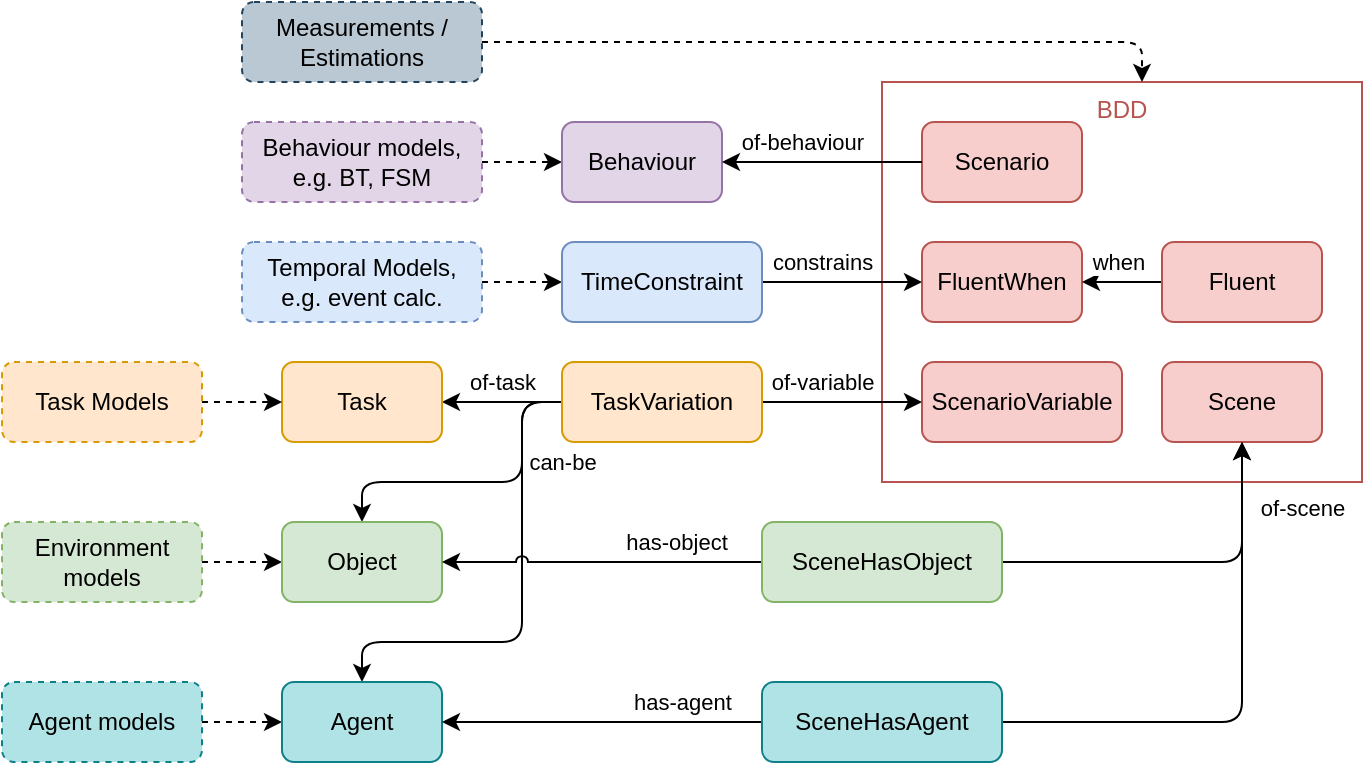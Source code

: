 <mxfile version="23.0.2" type="device" pages="2">
  <diagram id="p_zGHNTugTSliSubGh5X" name="overall scope">
    <mxGraphModel dx="1185" dy="694" grid="1" gridSize="10" guides="1" tooltips="1" connect="1" arrows="1" fold="1" page="1" pageScale="1" pageWidth="1100" pageHeight="850" math="0" shadow="0">
      <root>
        <mxCell id="0" />
        <mxCell id="1" parent="0" />
        <mxCell id="dDzz50FoxesivXZXd110-4" value="BDD" style="rounded=0;whiteSpace=wrap;html=1;fillColor=none;container=1;collapsible=0;recursiveResize=0;verticalAlign=top;strokeColor=#b85450;fontColor=#B85450;horizontal=1;" parent="1" vertex="1">
          <mxGeometry x="580" y="200" width="240" height="200" as="geometry" />
        </mxCell>
        <mxCell id="b4ui4PCn0cztKHts1oek-1" value="Scenario" style="rounded=1;whiteSpace=wrap;html=1;fillColor=#f8cecc;strokeColor=#b85450;" parent="dDzz50FoxesivXZXd110-4" vertex="1">
          <mxGeometry x="20" y="20" width="80" height="40" as="geometry" />
        </mxCell>
        <mxCell id="1yH8UUPOYezlWXMCjbKB-1" value="FluentWhen" style="rounded=1;whiteSpace=wrap;html=1;fillColor=#f8cecc;strokeColor=#b85450;" parent="dDzz50FoxesivXZXd110-4" vertex="1">
          <mxGeometry x="20" y="80" width="80" height="40" as="geometry" />
        </mxCell>
        <mxCell id="1yH8UUPOYezlWXMCjbKB-2" value="ScenarioVariable" style="rounded=1;whiteSpace=wrap;html=1;fillColor=#f8cecc;strokeColor=#b85450;" parent="dDzz50FoxesivXZXd110-4" vertex="1">
          <mxGeometry x="20" y="140" width="100" height="40" as="geometry" />
        </mxCell>
        <mxCell id="1yH8UUPOYezlWXMCjbKB-6" value="when" style="edgeStyle=orthogonalEdgeStyle;shape=connector;rounded=1;orthogonalLoop=1;jettySize=auto;html=1;labelBackgroundColor=default;strokeColor=default;align=center;verticalAlign=middle;fontFamily=Helvetica;fontSize=11;fontColor=default;endArrow=classic;" parent="dDzz50FoxesivXZXd110-4" source="1yH8UUPOYezlWXMCjbKB-4" target="1yH8UUPOYezlWXMCjbKB-1" edge="1">
          <mxGeometry x="0.111" y="-10" relative="1" as="geometry">
            <Array as="points">
              <mxPoint x="180" y="100" />
            </Array>
            <mxPoint as="offset" />
          </mxGeometry>
        </mxCell>
        <mxCell id="1yH8UUPOYezlWXMCjbKB-4" value="Fluent" style="rounded=1;whiteSpace=wrap;html=1;fillColor=#f8cecc;strokeColor=#b85450;" parent="dDzz50FoxesivXZXd110-4" vertex="1">
          <mxGeometry x="140" y="80" width="80" height="40" as="geometry" />
        </mxCell>
        <mxCell id="IIXRxhActQXmxm6U7Fvr-3" value="clause-of" style="edgeStyle=orthogonalEdgeStyle;shape=connector;rounded=1;orthogonalLoop=1;jettySize=auto;html=1;labelBackgroundColor=default;strokeColor=default;align=center;verticalAlign=middle;fontFamily=Helvetica;fontSize=11;fontColor=default;endArrow=classic;" parent="dDzz50FoxesivXZXd110-4" edge="1">
          <mxGeometry relative="1" as="geometry">
            <mxPoint x="240" y="40" as="targetPoint" />
          </mxGeometry>
        </mxCell>
        <mxCell id="IIXRxhActQXmxm6U7Fvr-12" value="Scene" style="rounded=1;whiteSpace=wrap;html=1;fillColor=#f8cecc;strokeColor=#b85450;" parent="dDzz50FoxesivXZXd110-4" vertex="1">
          <mxGeometry x="140" y="140" width="80" height="40" as="geometry" />
        </mxCell>
        <mxCell id="PzUlNUA64pzeGu2UEbYv-1" value="" style="edgeStyle=orthogonalEdgeStyle;shape=connector;rounded=1;orthogonalLoop=1;jettySize=auto;html=1;labelBackgroundColor=default;strokeColor=default;align=center;verticalAlign=middle;fontFamily=Helvetica;fontSize=11;fontColor=default;endArrow=classic;dashed=1;" parent="1" source="pKwLASC1vTk8437wElqo-2" target="dDzz50FoxesivXZXd110-4" edge="1">
          <mxGeometry x="-0.027" y="10" relative="1" as="geometry">
            <mxPoint x="630" y="160" as="targetPoint" />
            <Array as="points">
              <mxPoint x="710" y="180" />
            </Array>
            <mxPoint as="offset" />
          </mxGeometry>
        </mxCell>
        <mxCell id="IIXRxhActQXmxm6U7Fvr-7" value="of-variable" style="edgeStyle=orthogonalEdgeStyle;shape=connector;rounded=1;orthogonalLoop=1;jettySize=auto;html=1;labelBackgroundColor=default;strokeColor=default;align=center;verticalAlign=middle;fontFamily=Helvetica;fontSize=11;fontColor=default;endArrow=classic;" parent="1" source="XXgaYoAHlRMfh2l7Szbj-1" target="1yH8UUPOYezlWXMCjbKB-2" edge="1">
          <mxGeometry x="-0.25" y="10" relative="1" as="geometry">
            <mxPoint as="offset" />
          </mxGeometry>
        </mxCell>
        <mxCell id="IIXRxhActQXmxm6U7Fvr-10" value="of-task" style="edgeStyle=orthogonalEdgeStyle;shape=connector;rounded=1;orthogonalLoop=1;jettySize=auto;html=1;labelBackgroundColor=default;strokeColor=default;align=center;verticalAlign=middle;fontFamily=Helvetica;fontSize=11;fontColor=default;endArrow=classic;" parent="1" source="XXgaYoAHlRMfh2l7Szbj-1" target="1yH8UUPOYezlWXMCjbKB-7" edge="1">
          <mxGeometry y="-10" relative="1" as="geometry">
            <Array as="points">
              <mxPoint x="390" y="360" />
              <mxPoint x="390" y="360" />
            </Array>
            <mxPoint as="offset" />
          </mxGeometry>
        </mxCell>
        <mxCell id="IIXRxhActQXmxm6U7Fvr-16" value="can-be" style="edgeStyle=orthogonalEdgeStyle;shape=connector;rounded=1;orthogonalLoop=1;jettySize=auto;html=1;labelBackgroundColor=default;strokeColor=default;align=center;verticalAlign=middle;fontFamily=Helvetica;fontSize=11;fontColor=default;endArrow=classic;" parent="1" source="XXgaYoAHlRMfh2l7Szbj-1" target="IIXRxhActQXmxm6U7Fvr-14" edge="1">
          <mxGeometry x="-0.375" y="20" relative="1" as="geometry">
            <Array as="points">
              <mxPoint x="400" y="360" />
              <mxPoint x="400" y="400" />
            </Array>
            <mxPoint as="offset" />
          </mxGeometry>
        </mxCell>
        <mxCell id="IIXRxhActQXmxm6U7Fvr-20" style="edgeStyle=orthogonalEdgeStyle;shape=connector;rounded=1;orthogonalLoop=1;jettySize=auto;html=1;labelBackgroundColor=default;strokeColor=default;align=center;verticalAlign=middle;fontFamily=Helvetica;fontSize=11;fontColor=default;endArrow=classic;" parent="1" source="XXgaYoAHlRMfh2l7Szbj-1" target="IIXRxhActQXmxm6U7Fvr-18" edge="1">
          <mxGeometry relative="1" as="geometry">
            <Array as="points">
              <mxPoint x="400" y="360" />
              <mxPoint x="400" y="480" />
              <mxPoint x="320" y="480" />
            </Array>
          </mxGeometry>
        </mxCell>
        <mxCell id="XXgaYoAHlRMfh2l7Szbj-1" value="TaskVariation" style="rounded=1;whiteSpace=wrap;html=1;fillColor=#ffe6cc;strokeColor=#d79b00;" parent="1" vertex="1">
          <mxGeometry x="420" y="340" width="100" height="40" as="geometry" />
        </mxCell>
        <mxCell id="IIXRxhActQXmxm6U7Fvr-15" style="edgeStyle=orthogonalEdgeStyle;shape=connector;rounded=1;orthogonalLoop=1;jettySize=auto;html=1;labelBackgroundColor=default;strokeColor=default;align=center;verticalAlign=middle;fontFamily=Helvetica;fontSize=11;fontColor=default;endArrow=classic;dashed=1;" parent="1" source="dDzz50FoxesivXZXd110-8" target="IIXRxhActQXmxm6U7Fvr-14" edge="1">
          <mxGeometry relative="1" as="geometry" />
        </mxCell>
        <mxCell id="dDzz50FoxesivXZXd110-8" value="Environment models" style="rounded=1;whiteSpace=wrap;html=1;fillColor=#d5e8d4;strokeColor=#82b366;dashed=1;" parent="1" vertex="1">
          <mxGeometry x="140" y="420" width="100" height="40" as="geometry" />
        </mxCell>
        <mxCell id="pKwLASC1vTk8437wElqo-2" value="Measurements / Estimations" style="rounded=1;whiteSpace=wrap;html=1;fillColor=#bac8d3;strokeColor=#23445d;dashed=1;" parent="1" vertex="1">
          <mxGeometry x="260" y="160" width="120" height="40" as="geometry" />
        </mxCell>
        <mxCell id="1yH8UUPOYezlWXMCjbKB-8" style="edgeStyle=orthogonalEdgeStyle;shape=connector;rounded=1;orthogonalLoop=1;jettySize=auto;html=1;labelBackgroundColor=default;strokeColor=default;align=center;verticalAlign=middle;fontFamily=Helvetica;fontSize=11;fontColor=default;endArrow=classic;dashed=1;" parent="1" source="pKwLASC1vTk8437wElqo-1" target="PzUlNUA64pzeGu2UEbYv-2" edge="1">
          <mxGeometry relative="1" as="geometry" />
        </mxCell>
        <mxCell id="pKwLASC1vTk8437wElqo-1" value="Behaviour models, e.g. BT, FSM" style="rounded=1;whiteSpace=wrap;html=1;fillColor=#e1d5e7;strokeColor=#9673a6;dashed=1;" parent="1" vertex="1">
          <mxGeometry x="260" y="220" width="120" height="40" as="geometry" />
        </mxCell>
        <mxCell id="IIXRxhActQXmxm6U7Fvr-6" style="edgeStyle=orthogonalEdgeStyle;shape=connector;rounded=1;orthogonalLoop=1;jettySize=auto;html=1;labelBackgroundColor=default;strokeColor=default;align=center;verticalAlign=middle;fontFamily=Helvetica;fontSize=11;fontColor=default;endArrow=classic;dashed=1;" parent="1" source="dDzz50FoxesivXZXd110-1" target="IIXRxhActQXmxm6U7Fvr-4" edge="1">
          <mxGeometry relative="1" as="geometry" />
        </mxCell>
        <mxCell id="dDzz50FoxesivXZXd110-1" value="Temporal Models, e.g. event calc." style="rounded=1;whiteSpace=wrap;html=1;fillColor=#dae8fc;strokeColor=#6c8ebf;dashed=1;" parent="1" vertex="1">
          <mxGeometry x="260" y="280" width="120" height="40" as="geometry" />
        </mxCell>
        <mxCell id="PzUlNUA64pzeGu2UEbYv-2" value="Behaviour" style="rounded=1;whiteSpace=wrap;html=1;fillColor=#e1d5e7;strokeColor=#9673a6;" parent="1" vertex="1">
          <mxGeometry x="420" y="220" width="80" height="40" as="geometry" />
        </mxCell>
        <mxCell id="PzUlNUA64pzeGu2UEbYv-3" value="of-behaviour" style="edgeStyle=orthogonalEdgeStyle;shape=connector;rounded=1;orthogonalLoop=1;jettySize=auto;html=1;labelBackgroundColor=none;strokeColor=default;align=center;verticalAlign=middle;fontFamily=Helvetica;fontSize=11;fontColor=default;endArrow=classic;" parent="1" source="b4ui4PCn0cztKHts1oek-1" target="PzUlNUA64pzeGu2UEbYv-2" edge="1">
          <mxGeometry x="0.2" y="-10" relative="1" as="geometry">
            <mxPoint as="offset" />
          </mxGeometry>
        </mxCell>
        <mxCell id="1yH8UUPOYezlWXMCjbKB-7" value="Task" style="rounded=1;whiteSpace=wrap;html=1;fillColor=#ffe6cc;strokeColor=#d79b00;" parent="1" vertex="1">
          <mxGeometry x="280" y="340" width="80" height="40" as="geometry" />
        </mxCell>
        <mxCell id="IIXRxhActQXmxm6U7Fvr-5" value="constrains" style="edgeStyle=orthogonalEdgeStyle;shape=connector;rounded=1;orthogonalLoop=1;jettySize=auto;html=1;labelBackgroundColor=default;strokeColor=default;align=center;verticalAlign=middle;fontFamily=Helvetica;fontSize=11;fontColor=default;endArrow=classic;" parent="1" source="IIXRxhActQXmxm6U7Fvr-4" target="1yH8UUPOYezlWXMCjbKB-1" edge="1">
          <mxGeometry x="-0.25" y="10" relative="1" as="geometry">
            <mxPoint as="offset" />
          </mxGeometry>
        </mxCell>
        <mxCell id="IIXRxhActQXmxm6U7Fvr-4" value="TimeConstraint" style="rounded=1;whiteSpace=wrap;html=1;fillColor=#dae8fc;strokeColor=#6c8ebf;" parent="1" vertex="1">
          <mxGeometry x="420" y="280" width="100" height="40" as="geometry" />
        </mxCell>
        <mxCell id="IIXRxhActQXmxm6U7Fvr-11" style="edgeStyle=orthogonalEdgeStyle;shape=connector;rounded=1;orthogonalLoop=1;jettySize=auto;html=1;labelBackgroundColor=default;strokeColor=default;align=center;verticalAlign=middle;fontFamily=Helvetica;fontSize=11;fontColor=default;endArrow=classic;dashed=1;" parent="1" source="IIXRxhActQXmxm6U7Fvr-9" target="1yH8UUPOYezlWXMCjbKB-7" edge="1">
          <mxGeometry relative="1" as="geometry">
            <Array as="points">
              <mxPoint x="270" y="360" />
              <mxPoint x="270" y="360" />
            </Array>
          </mxGeometry>
        </mxCell>
        <mxCell id="IIXRxhActQXmxm6U7Fvr-9" value="Task Models" style="rounded=1;whiteSpace=wrap;html=1;fillColor=#ffe6cc;strokeColor=#d79b00;dashed=1;" parent="1" vertex="1">
          <mxGeometry x="140" y="340" width="100" height="40" as="geometry" />
        </mxCell>
        <mxCell id="IIXRxhActQXmxm6U7Fvr-19" style="edgeStyle=orthogonalEdgeStyle;shape=connector;rounded=1;orthogonalLoop=1;jettySize=auto;html=1;labelBackgroundColor=default;strokeColor=default;align=center;verticalAlign=middle;fontFamily=Helvetica;fontSize=11;fontColor=default;endArrow=classic;dashed=1;" parent="1" source="IIXRxhActQXmxm6U7Fvr-13" target="IIXRxhActQXmxm6U7Fvr-18" edge="1">
          <mxGeometry relative="1" as="geometry" />
        </mxCell>
        <mxCell id="IIXRxhActQXmxm6U7Fvr-13" value="Agent&amp;nbsp;models" style="rounded=1;whiteSpace=wrap;html=1;fillColor=#b0e3e6;strokeColor=#0e8088;dashed=1;" parent="1" vertex="1">
          <mxGeometry x="140" y="500" width="100" height="40" as="geometry" />
        </mxCell>
        <mxCell id="IIXRxhActQXmxm6U7Fvr-14" value="Object" style="rounded=1;whiteSpace=wrap;html=1;fillColor=#d5e8d4;strokeColor=#82b366;" parent="1" vertex="1">
          <mxGeometry x="280" y="420" width="80" height="40" as="geometry" />
        </mxCell>
        <mxCell id="IIXRxhActQXmxm6U7Fvr-18" value="Agent" style="rounded=1;whiteSpace=wrap;html=1;fillColor=#b0e3e6;strokeColor=#0e8088;" parent="1" vertex="1">
          <mxGeometry x="280" y="500" width="80" height="40" as="geometry" />
        </mxCell>
        <mxCell id="IIXRxhActQXmxm6U7Fvr-22" value="has-object" style="edgeStyle=orthogonalEdgeStyle;shape=connector;rounded=1;orthogonalLoop=1;jettySize=auto;html=1;labelBackgroundColor=default;strokeColor=default;align=center;verticalAlign=middle;fontFamily=Helvetica;fontSize=11;fontColor=default;endArrow=classic;jumpStyle=arc;" parent="1" source="IIXRxhActQXmxm6U7Fvr-21" target="IIXRxhActQXmxm6U7Fvr-14" edge="1">
          <mxGeometry x="-0.455" y="-10" relative="1" as="geometry">
            <Array as="points">
              <mxPoint x="410" y="440" />
              <mxPoint x="410" y="440" />
            </Array>
            <mxPoint as="offset" />
          </mxGeometry>
        </mxCell>
        <mxCell id="IIXRxhActQXmxm6U7Fvr-23" value="of-scene" style="edgeStyle=orthogonalEdgeStyle;shape=connector;rounded=1;orthogonalLoop=1;jettySize=auto;html=1;labelBackgroundColor=default;strokeColor=default;align=center;verticalAlign=middle;fontFamily=Helvetica;fontSize=11;fontColor=default;endArrow=classic;" parent="1" source="IIXRxhActQXmxm6U7Fvr-21" target="IIXRxhActQXmxm6U7Fvr-12" edge="1">
          <mxGeometry x="0.636" y="-30" relative="1" as="geometry">
            <mxPoint as="offset" />
          </mxGeometry>
        </mxCell>
        <mxCell id="IIXRxhActQXmxm6U7Fvr-21" value="SceneHasObject" style="rounded=1;whiteSpace=wrap;html=1;fillColor=#d5e8d4;strokeColor=#82b366;" parent="1" vertex="1">
          <mxGeometry x="520" y="420" width="120" height="40" as="geometry" />
        </mxCell>
        <mxCell id="IIXRxhActQXmxm6U7Fvr-25" style="edgeStyle=orthogonalEdgeStyle;shape=connector;rounded=1;orthogonalLoop=1;jettySize=auto;html=1;labelBackgroundColor=default;strokeColor=default;align=center;verticalAlign=middle;fontFamily=Helvetica;fontSize=11;fontColor=default;endArrow=classic;" parent="1" source="IIXRxhActQXmxm6U7Fvr-24" target="IIXRxhActQXmxm6U7Fvr-12" edge="1">
          <mxGeometry relative="1" as="geometry" />
        </mxCell>
        <mxCell id="IIXRxhActQXmxm6U7Fvr-26" value="has-agent" style="edgeStyle=orthogonalEdgeStyle;shape=connector;rounded=1;orthogonalLoop=1;jettySize=auto;html=1;labelBackgroundColor=default;strokeColor=default;align=center;verticalAlign=middle;fontFamily=Helvetica;fontSize=11;fontColor=default;endArrow=classic;" parent="1" source="IIXRxhActQXmxm6U7Fvr-24" target="IIXRxhActQXmxm6U7Fvr-18" edge="1">
          <mxGeometry x="-0.5" y="-10" relative="1" as="geometry">
            <mxPoint as="offset" />
          </mxGeometry>
        </mxCell>
        <mxCell id="IIXRxhActQXmxm6U7Fvr-24" value="SceneHasAgent" style="rounded=1;whiteSpace=wrap;html=1;fillColor=#b0e3e6;strokeColor=#0e8088;" parent="1" vertex="1">
          <mxGeometry x="520" y="500" width="120" height="40" as="geometry" />
        </mxCell>
      </root>
    </mxGraphModel>
  </diagram>
  <diagram name="behaviour tree link" id="xpsDl-X0DX1I_zGB_nts">
    <mxGraphModel dx="1430" dy="837" grid="1" gridSize="10" guides="1" tooltips="1" connect="1" arrows="1" fold="1" page="1" pageScale="1" pageWidth="1100" pageHeight="850" math="0" shadow="0">
      <root>
        <mxCell id="0" />
        <mxCell id="1" parent="0" />
        <mxCell id="UBccOxlB88m4NRmQJUz1-1" value="bhv-pickplace: Behaviour" style="rounded=1;whiteSpace=wrap;html=1;fillColor=#e1d5e7;strokeColor=#9673a6;" parent="1" vertex="1">
          <mxGeometry x="240" y="200" width="120" height="40" as="geometry" />
        </mxCell>
        <mxCell id="UBccOxlB88m4NRmQJUz1-2" value="action-pickplace: bt:Action" style="rounded=1;whiteSpace=wrap;html=1;fillColor=#e1d5e7;strokeColor=#9673a6;" parent="1" vertex="1">
          <mxGeometry x="410" y="120" width="100" height="40" as="geometry" />
        </mxCell>
        <mxCell id="UBccOxlB88m4NRmQJUz1-3" value="parent" style="edgeStyle=orthogonalEdgeStyle;shape=connector;rounded=1;orthogonalLoop=1;jettySize=auto;html=1;labelBackgroundColor=default;strokeColor=default;align=center;verticalAlign=middle;fontFamily=Helvetica;fontSize=11;fontColor=default;endArrow=classic;" parent="1" source="UBccOxlB88m4NRmQJUz1-5" target="UBccOxlB88m4NRmQJUz1-2" edge="1">
          <mxGeometry relative="1" as="geometry" />
        </mxCell>
        <mxCell id="UBccOxlB88m4NRmQJUz1-4" value="subroot" style="edgeStyle=orthogonalEdgeStyle;shape=connector;rounded=1;orthogonalLoop=1;jettySize=auto;html=1;labelBackgroundColor=default;strokeColor=default;align=center;verticalAlign=middle;fontFamily=Helvetica;fontSize=11;fontColor=default;endArrow=classic;" parent="1" source="UBccOxlB88m4NRmQJUz1-5" target="UBccOxlB88m4NRmQJUz1-14" edge="1">
          <mxGeometry relative="1" as="geometry" />
        </mxCell>
        <mxCell id="UBccOxlB88m4NRmQJUz1-5" value="pickplace-subtree: bt:ActionSubtree" style="rounded=1;whiteSpace=wrap;html=1;fillColor=#e1d5e7;strokeColor=#9673a6;" parent="1" vertex="1">
          <mxGeometry x="400" y="200" width="120" height="40" as="geometry" />
        </mxCell>
        <mxCell id="UBccOxlB88m4NRmQJUz1-6" value="of-behaviour" style="edgeStyle=orthogonalEdgeStyle;shape=connector;rounded=1;orthogonalLoop=1;jettySize=auto;html=1;labelBackgroundColor=default;strokeColor=default;align=center;verticalAlign=middle;fontFamily=Helvetica;fontSize=11;fontColor=default;endArrow=classic;" parent="1" source="UBccOxlB88m4NRmQJUz1-7" target="UBccOxlB88m4NRmQJUz1-1" edge="1">
          <mxGeometry relative="1" as="geometry" />
        </mxCell>
        <mxCell id="UBccOxlB88m4NRmQJUz1-7" value="scenario-pickplace: Scenario" style="rounded=1;whiteSpace=wrap;html=1;fillColor=#f8cecc;strokeColor=#b85450;" parent="1" vertex="1">
          <mxGeometry x="240" y="280" width="120" height="40" as="geometry" />
        </mxCell>
        <mxCell id="UBccOxlB88m4NRmQJUz1-8" value="of-behaviour" style="edgeStyle=orthogonalEdgeStyle;shape=connector;rounded=1;orthogonalLoop=1;jettySize=auto;html=1;labelBackgroundColor=default;strokeColor=default;align=center;verticalAlign=middle;fontFamily=Helvetica;fontSize=11;fontColor=default;endArrow=classic;" parent="1" source="UBccOxlB88m4NRmQJUz1-10" target="UBccOxlB88m4NRmQJUz1-1" edge="1">
          <mxGeometry relative="1" as="geometry" />
        </mxCell>
        <mxCell id="UBccOxlB88m4NRmQJUz1-9" value="action" style="edgeStyle=orthogonalEdgeStyle;shape=connector;rounded=1;orthogonalLoop=1;jettySize=auto;html=1;labelBackgroundColor=default;strokeColor=default;align=center;verticalAlign=middle;fontFamily=Helvetica;fontSize=11;fontColor=default;endArrow=classic;" parent="1" source="UBccOxlB88m4NRmQJUz1-10" target="UBccOxlB88m4NRmQJUz1-2" edge="1">
          <mxGeometry y="10" relative="1" as="geometry">
            <mxPoint as="offset" />
          </mxGeometry>
        </mxCell>
        <mxCell id="UBccOxlB88m4NRmQJUz1-10" value="bhv-action-pickplace: BehaviourAsBTAction" style="rounded=1;whiteSpace=wrap;html=1;fillColor=#e1d5e7;strokeColor=#9673a6;" parent="1" vertex="1">
          <mxGeometry x="240" y="120" width="120" height="40" as="geometry" />
        </mxCell>
        <mxCell id="UBccOxlB88m4NRmQJUz1-11" style="edgeStyle=orthogonalEdgeStyle;shape=connector;rounded=1;orthogonalLoop=1;jettySize=auto;html=1;labelBackgroundColor=default;strokeColor=default;align=center;verticalAlign=middle;fontFamily=Helvetica;fontSize=11;fontColor=default;endArrow=classic;" parent="1" source="UBccOxlB88m4NRmQJUz1-14" target="UBccOxlB88m4NRmQJUz1-15" edge="1">
          <mxGeometry relative="1" as="geometry">
            <Array as="points">
              <mxPoint x="460" y="380" />
            </Array>
          </mxGeometry>
        </mxCell>
        <mxCell id="UBccOxlB88m4NRmQJUz1-12" value="has-child" style="edgeStyle=orthogonalEdgeStyle;shape=connector;rounded=1;orthogonalLoop=1;jettySize=auto;html=1;labelBackgroundColor=default;strokeColor=default;align=center;verticalAlign=middle;fontFamily=Helvetica;fontSize=11;fontColor=default;endArrow=classic;" parent="1" source="UBccOxlB88m4NRmQJUz1-14" target="UBccOxlB88m4NRmQJUz1-16" edge="1">
          <mxGeometry x="-0.5" relative="1" as="geometry">
            <Array as="points">
              <mxPoint x="460" y="380" />
            </Array>
            <mxPoint as="offset" />
          </mxGeometry>
        </mxCell>
        <mxCell id="UBccOxlB88m4NRmQJUz1-14" value="pickplace-subtree: bt:Sequence" style="rounded=1;whiteSpace=wrap;html=1;fillColor=#e1d5e7;strokeColor=#9673a6;" parent="1" vertex="1">
          <mxGeometry x="400" y="280" width="120" height="40" as="geometry" />
        </mxCell>
        <mxCell id="UBccOxlB88m4NRmQJUz1-15" value="action-place: bt:Action" style="rounded=1;whiteSpace=wrap;html=1;fillColor=#e1d5e7;strokeColor=#9673a6;" parent="1" vertex="1">
          <mxGeometry x="500" y="360" width="100" height="40" as="geometry" />
        </mxCell>
        <mxCell id="UBccOxlB88m4NRmQJUz1-16" value="action-pick: bt:Action" style="rounded=1;whiteSpace=wrap;html=1;fillColor=#e1d5e7;strokeColor=#9673a6;" parent="1" vertex="1">
          <mxGeometry x="320" y="360" width="100" height="40" as="geometry" />
        </mxCell>
        <mxCell id="UBccOxlB88m4NRmQJUz1-18" value="action" style="edgeStyle=orthogonalEdgeStyle;shape=connector;rounded=1;orthogonalLoop=1;jettySize=auto;html=1;labelBackgroundColor=default;strokeColor=default;align=center;verticalAlign=middle;fontFamily=Helvetica;fontSize=11;fontColor=default;endArrow=classic;" parent="1" source="UBccOxlB88m4NRmQJUz1-20" target="UBccOxlB88m4NRmQJUz1-15" edge="1">
          <mxGeometry relative="1" as="geometry">
            <Array as="points">
              <mxPoint x="550" y="140" />
            </Array>
          </mxGeometry>
        </mxCell>
        <mxCell id="UBccOxlB88m4NRmQJUz1-19" value="of-behaviour" style="edgeStyle=orthogonalEdgeStyle;shape=connector;rounded=1;orthogonalLoop=1;jettySize=auto;html=1;labelBackgroundColor=default;strokeColor=default;align=center;verticalAlign=middle;fontFamily=Helvetica;fontSize=11;fontColor=default;endArrow=classic;" parent="1" source="UBccOxlB88m4NRmQJUz1-20" target="UBccOxlB88m4NRmQJUz1-21" edge="1">
          <mxGeometry x="0.538" relative="1" as="geometry">
            <mxPoint as="offset" />
          </mxGeometry>
        </mxCell>
        <mxCell id="UBccOxlB88m4NRmQJUz1-20" value="bhv-action-place: BehaviourAsBTAction" style="rounded=1;whiteSpace=wrap;html=1;fillColor=#e1d5e7;strokeColor=#9673a6;" parent="1" vertex="1">
          <mxGeometry x="580" y="120" width="120" height="40" as="geometry" />
        </mxCell>
        <mxCell id="UBccOxlB88m4NRmQJUz1-21" value="bhv-place:&lt;br&gt;Behaviour" style="rounded=1;whiteSpace=wrap;html=1;fillColor=#e1d5e7;strokeColor=#9673a6;" parent="1" vertex="1">
          <mxGeometry x="580" y="200" width="120" height="40" as="geometry" />
        </mxCell>
        <mxCell id="UBccOxlB88m4NRmQJUz1-22" value="of-behaviour" style="edgeStyle=orthogonalEdgeStyle;shape=connector;rounded=1;orthogonalLoop=1;jettySize=auto;html=1;labelBackgroundColor=default;strokeColor=default;align=center;verticalAlign=middle;fontFamily=Helvetica;fontSize=11;fontColor=default;endArrow=classic;" parent="1" source="UBccOxlB88m4NRmQJUz1-23" target="UBccOxlB88m4NRmQJUz1-21" edge="1">
          <mxGeometry relative="1" as="geometry" />
        </mxCell>
        <mxCell id="UBccOxlB88m4NRmQJUz1-23" value="scenario-place: Scenario" style="rounded=1;whiteSpace=wrap;html=1;fillColor=#f8cecc;strokeColor=#b85450;" parent="1" vertex="1">
          <mxGeometry x="580" y="280" width="120" height="40" as="geometry" />
        </mxCell>
      </root>
    </mxGraphModel>
  </diagram>
</mxfile>
